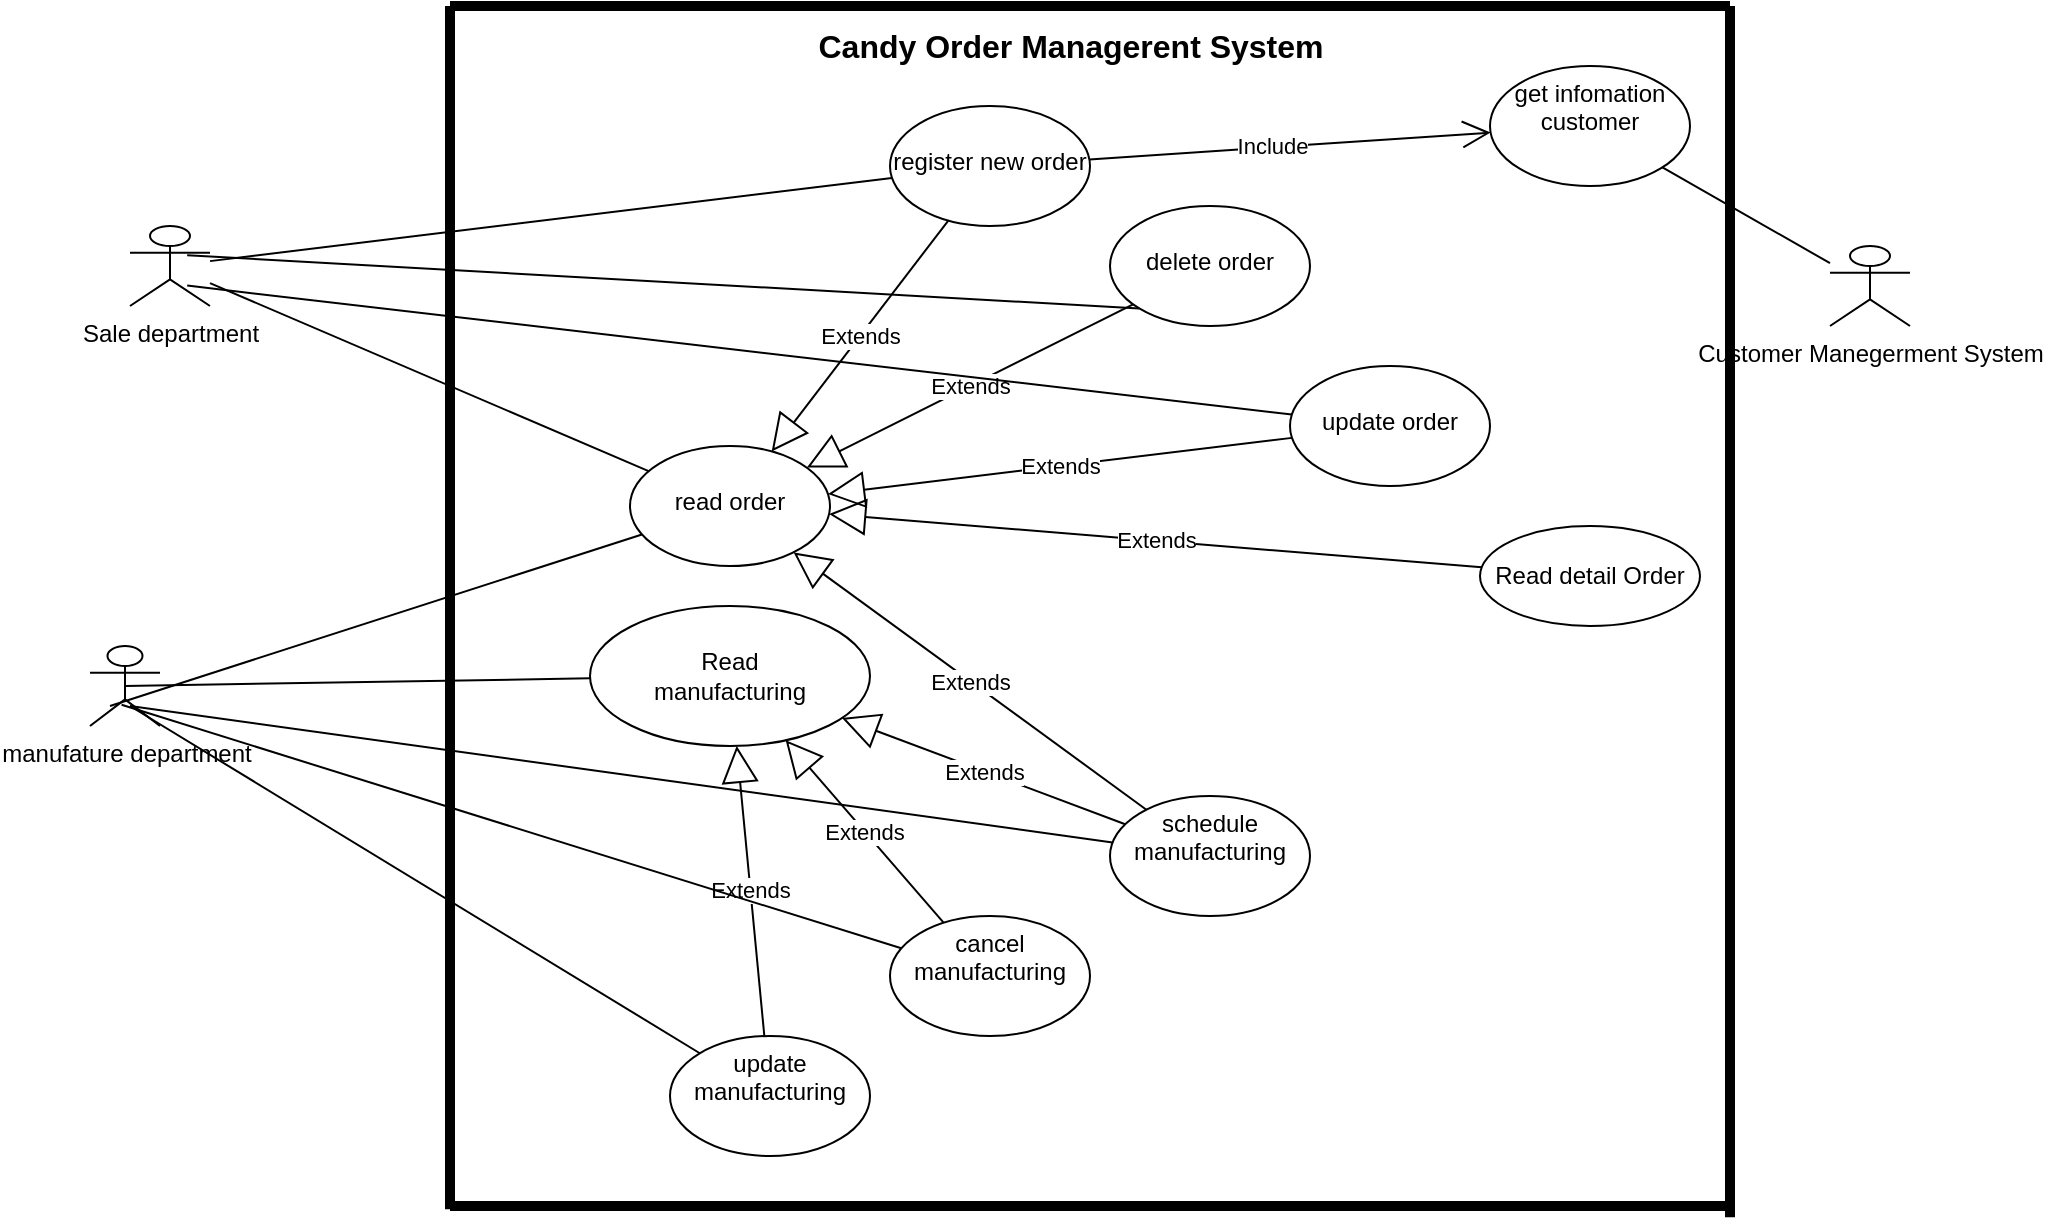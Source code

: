 <mxfile version="14.4.8" type="github">
  <diagram id="qvyRHmw6h1rRHHEIUcTp" name="Page-1">
    <mxGraphModel dx="1865" dy="548" grid="1" gridSize="10" guides="1" tooltips="1" connect="1" arrows="1" fold="1" page="1" pageScale="1" pageWidth="827" pageHeight="1169" math="0" shadow="0">
      <root>
        <mxCell id="0" />
        <mxCell id="1" parent="0" />
        <mxCell id="S6QFJlX5Brz25RzAnuvL-3" value="Sale department" style="shape=umlActor;verticalLabelPosition=bottom;verticalAlign=top;html=1;" parent="1" vertex="1">
          <mxGeometry x="-240" y="150" width="40" height="40" as="geometry" />
        </mxCell>
        <mxCell id="S6QFJlX5Brz25RzAnuvL-13" value="&lt;br&gt;register new order" style="ellipse;whiteSpace=wrap;html=1;verticalAlign=top;" parent="1" vertex="1">
          <mxGeometry x="140" y="90" width="100" height="60" as="geometry" />
        </mxCell>
        <mxCell id="S6QFJlX5Brz25RzAnuvL-15" value="&lt;br&gt;update order" style="ellipse;whiteSpace=wrap;html=1;verticalAlign=top;" parent="1" vertex="1">
          <mxGeometry x="340" y="220" width="100" height="60" as="geometry" />
        </mxCell>
        <mxCell id="S6QFJlX5Brz25RzAnuvL-20" value="&lt;br&gt;delete order" style="ellipse;whiteSpace=wrap;html=1;verticalAlign=top;" parent="1" vertex="1">
          <mxGeometry x="250" y="140" width="100" height="60" as="geometry" />
        </mxCell>
        <mxCell id="S6QFJlX5Brz25RzAnuvL-21" value="&lt;br&gt;read order" style="ellipse;whiteSpace=wrap;html=1;verticalAlign=top;" parent="1" vertex="1">
          <mxGeometry x="10" y="260" width="100" height="60" as="geometry" />
        </mxCell>
        <mxCell id="S6QFJlX5Brz25RzAnuvL-24" value="&lt;div style=&quot;text-align: left&quot;&gt;manufature department&lt;/div&gt;" style="shape=umlActor;verticalLabelPosition=bottom;verticalAlign=top;html=1;" parent="1" vertex="1">
          <mxGeometry x="-260" y="360" width="35" height="40" as="geometry" />
        </mxCell>
        <mxCell id="S6QFJlX5Brz25RzAnuvL-27" value="schedule manufacturing" style="ellipse;whiteSpace=wrap;html=1;verticalAlign=top;" parent="1" vertex="1">
          <mxGeometry x="250" y="435" width="100" height="60" as="geometry" />
        </mxCell>
        <mxCell id="S6QFJlX5Brz25RzAnuvL-29" value="get infomation customer" style="ellipse;whiteSpace=wrap;html=1;verticalAlign=top;" parent="1" vertex="1">
          <mxGeometry x="440" y="70" width="100" height="60" as="geometry" />
        </mxCell>
        <mxCell id="S6QFJlX5Brz25RzAnuvL-31" value="Customer Manegerment System" style="shape=umlActor;verticalLabelPosition=bottom;verticalAlign=top;html=1;" parent="1" vertex="1">
          <mxGeometry x="610" y="160" width="40" height="40" as="geometry" />
        </mxCell>
        <mxCell id="S6QFJlX5Brz25RzAnuvL-35" value="cancel manufacturing" style="ellipse;whiteSpace=wrap;html=1;verticalAlign=top;" parent="1" vertex="1">
          <mxGeometry x="140" y="495" width="100" height="60" as="geometry" />
        </mxCell>
        <mxCell id="S6QFJlX5Brz25RzAnuvL-38" value="update manufacturing" style="ellipse;whiteSpace=wrap;html=1;verticalAlign=top;" parent="1" vertex="1">
          <mxGeometry x="30" y="555" width="100" height="60" as="geometry" />
        </mxCell>
        <mxCell id="S6QFJlX5Brz25RzAnuvL-40" value="Extends" style="endArrow=block;endSize=16;endFill=0;html=1;" parent="1" source="S6QFJlX5Brz25RzAnuvL-15" target="S6QFJlX5Brz25RzAnuvL-21" edge="1">
          <mxGeometry width="160" relative="1" as="geometry">
            <mxPoint x="470" y="230" as="sourcePoint" />
            <mxPoint x="630" y="230" as="targetPoint" />
          </mxGeometry>
        </mxCell>
        <mxCell id="S6QFJlX5Brz25RzAnuvL-44" value="Extends" style="endArrow=block;endSize=16;endFill=0;html=1;" parent="1" source="S6QFJlX5Brz25RzAnuvL-27" target="S6QFJlX5Brz25RzAnuvL-21" edge="1">
          <mxGeometry width="160" relative="1" as="geometry">
            <mxPoint x="360" y="340" as="sourcePoint" />
            <mxPoint x="520" y="340" as="targetPoint" />
          </mxGeometry>
        </mxCell>
        <mxCell id="5wcSOidTX3cQCsojHvAN-2" value="Extends" style="endArrow=block;endSize=16;endFill=0;html=1;" edge="1" parent="1" source="S6QFJlX5Brz25RzAnuvL-13" target="S6QFJlX5Brz25RzAnuvL-21">
          <mxGeometry width="160" relative="1" as="geometry">
            <mxPoint x="10" y="40" as="sourcePoint" />
            <mxPoint x="170" y="40" as="targetPoint" />
          </mxGeometry>
        </mxCell>
        <mxCell id="5wcSOidTX3cQCsojHvAN-4" value="Extends" style="endArrow=block;endSize=16;endFill=0;html=1;" edge="1" parent="1" source="S6QFJlX5Brz25RzAnuvL-20" target="S6QFJlX5Brz25RzAnuvL-21">
          <mxGeometry width="160" relative="1" as="geometry">
            <mxPoint x="-170" y="150" as="sourcePoint" />
            <mxPoint x="-10" y="150" as="targetPoint" />
          </mxGeometry>
        </mxCell>
        <mxCell id="5wcSOidTX3cQCsojHvAN-5" value="Extends" style="endArrow=block;endSize=16;endFill=0;html=1;" edge="1" parent="1" source="S6QFJlX5Brz25RzAnuvL-38" target="5wcSOidTX3cQCsojHvAN-6">
          <mxGeometry width="160" relative="1" as="geometry">
            <mxPoint x="-120" y="530" as="sourcePoint" />
            <mxPoint x="10" y="450" as="targetPoint" />
          </mxGeometry>
        </mxCell>
        <mxCell id="5wcSOidTX3cQCsojHvAN-6" value="Read&lt;br&gt;manufacturing" style="ellipse;whiteSpace=wrap;html=1;" vertex="1" parent="1">
          <mxGeometry x="-10" y="340" width="140" height="70" as="geometry" />
        </mxCell>
        <mxCell id="5wcSOidTX3cQCsojHvAN-7" value="Extends" style="endArrow=block;endSize=16;endFill=0;html=1;" edge="1" parent="1" source="S6QFJlX5Brz25RzAnuvL-35" target="5wcSOidTX3cQCsojHvAN-6">
          <mxGeometry width="160" relative="1" as="geometry">
            <mxPoint x="-130" y="470" as="sourcePoint" />
            <mxPoint x="30" y="470" as="targetPoint" />
          </mxGeometry>
        </mxCell>
        <mxCell id="5wcSOidTX3cQCsojHvAN-8" value="Extends" style="endArrow=block;endSize=16;endFill=0;html=1;" edge="1" parent="1" source="S6QFJlX5Brz25RzAnuvL-27" target="5wcSOidTX3cQCsojHvAN-6">
          <mxGeometry width="160" relative="1" as="geometry">
            <mxPoint x="-100" y="440" as="sourcePoint" />
            <mxPoint x="60" y="440" as="targetPoint" />
          </mxGeometry>
        </mxCell>
        <mxCell id="5wcSOidTX3cQCsojHvAN-10" value="" style="endArrow=open;endFill=1;endSize=12;html=1;" edge="1" parent="1" source="S6QFJlX5Brz25RzAnuvL-13" target="S6QFJlX5Brz25RzAnuvL-29">
          <mxGeometry width="160" relative="1" as="geometry">
            <mxPoint x="-200" y="380" as="sourcePoint" />
            <mxPoint x="-40" y="380" as="targetPoint" />
          </mxGeometry>
        </mxCell>
        <mxCell id="5wcSOidTX3cQCsojHvAN-11" value="Include" style="edgeLabel;html=1;align=center;verticalAlign=middle;resizable=0;points=[];" vertex="1" connectable="0" parent="5wcSOidTX3cQCsojHvAN-10">
          <mxGeometry x="-0.127" y="-4" relative="1" as="geometry">
            <mxPoint x="2.73" y="-4.86" as="offset" />
          </mxGeometry>
        </mxCell>
        <mxCell id="5wcSOidTX3cQCsojHvAN-21" value="" style="endArrow=none;html=1;exitX=0.715;exitY=0.745;exitDx=0;exitDy=0;exitPerimeter=0;" edge="1" parent="1" source="S6QFJlX5Brz25RzAnuvL-3" target="S6QFJlX5Brz25RzAnuvL-15">
          <mxGeometry width="50" height="50" relative="1" as="geometry">
            <mxPoint x="-270" y="320" as="sourcePoint" />
            <mxPoint x="-50" y="330" as="targetPoint" />
          </mxGeometry>
        </mxCell>
        <mxCell id="5wcSOidTX3cQCsojHvAN-22" value="" style="endArrow=none;html=1;entryX=0.715;entryY=0.365;entryDx=0;entryDy=0;entryPerimeter=0;exitX=0;exitY=1;exitDx=0;exitDy=0;" edge="1" parent="1" source="S6QFJlX5Brz25RzAnuvL-20" target="S6QFJlX5Brz25RzAnuvL-3">
          <mxGeometry width="50" height="50" relative="1" as="geometry">
            <mxPoint x="-180" y="330" as="sourcePoint" />
            <mxPoint x="-130" y="280" as="targetPoint" />
          </mxGeometry>
        </mxCell>
        <mxCell id="5wcSOidTX3cQCsojHvAN-23" value="" style="endArrow=none;html=1;" edge="1" parent="1" source="S6QFJlX5Brz25RzAnuvL-13" target="S6QFJlX5Brz25RzAnuvL-3">
          <mxGeometry width="50" height="50" relative="1" as="geometry">
            <mxPoint x="20" y="290" as="sourcePoint" />
            <mxPoint x="-220" y="300" as="targetPoint" />
          </mxGeometry>
        </mxCell>
        <mxCell id="5wcSOidTX3cQCsojHvAN-24" value="" style="endArrow=none;html=1;exitX=0.286;exitY=0.75;exitDx=0;exitDy=0;exitPerimeter=0;" edge="1" parent="1" source="S6QFJlX5Brz25RzAnuvL-24" target="S6QFJlX5Brz25RzAnuvL-21">
          <mxGeometry width="50" height="50" relative="1" as="geometry">
            <mxPoint x="-280" y="300" as="sourcePoint" />
            <mxPoint x="-230" y="250" as="targetPoint" />
          </mxGeometry>
        </mxCell>
        <mxCell id="5wcSOidTX3cQCsojHvAN-25" value="" style="endArrow=none;html=1;" edge="1" parent="1" target="S6QFJlX5Brz25RzAnuvL-27">
          <mxGeometry width="50" height="50" relative="1" as="geometry">
            <mxPoint x="-240" y="390" as="sourcePoint" />
            <mxPoint x="-110" y="260" as="targetPoint" />
          </mxGeometry>
        </mxCell>
        <mxCell id="5wcSOidTX3cQCsojHvAN-26" value="" style="endArrow=none;html=1;exitX=0.451;exitY=0.735;exitDx=0;exitDy=0;exitPerimeter=0;" edge="1" parent="1" source="S6QFJlX5Brz25RzAnuvL-24" target="S6QFJlX5Brz25RzAnuvL-35">
          <mxGeometry width="50" height="50" relative="1" as="geometry">
            <mxPoint x="-220" y="310" as="sourcePoint" />
            <mxPoint x="-170" y="260" as="targetPoint" />
          </mxGeometry>
        </mxCell>
        <mxCell id="5wcSOidTX3cQCsojHvAN-27" value="" style="endArrow=none;html=1;" edge="1" parent="1" target="S6QFJlX5Brz25RzAnuvL-38">
          <mxGeometry width="50" height="50" relative="1" as="geometry">
            <mxPoint x="-240" y="390" as="sourcePoint" />
            <mxPoint x="-230" y="250" as="targetPoint" />
          </mxGeometry>
        </mxCell>
        <mxCell id="5wcSOidTX3cQCsojHvAN-28" value="" style="endArrow=none;html=1;exitX=0.5;exitY=0.5;exitDx=0;exitDy=0;exitPerimeter=0;" edge="1" parent="1" source="S6QFJlX5Brz25RzAnuvL-24" target="5wcSOidTX3cQCsojHvAN-6">
          <mxGeometry width="50" height="50" relative="1" as="geometry">
            <mxPoint x="-210" y="320" as="sourcePoint" />
            <mxPoint x="-160" y="270" as="targetPoint" />
          </mxGeometry>
        </mxCell>
        <mxCell id="5wcSOidTX3cQCsojHvAN-29" value="" style="endArrow=none;html=1;" edge="1" parent="1" source="S6QFJlX5Brz25RzAnuvL-29" target="S6QFJlX5Brz25RzAnuvL-31">
          <mxGeometry width="50" height="50" relative="1" as="geometry">
            <mxPoint x="590" y="300" as="sourcePoint" />
            <mxPoint x="640" y="250" as="targetPoint" />
          </mxGeometry>
        </mxCell>
        <mxCell id="5wcSOidTX3cQCsojHvAN-33" value="" style="endArrow=none;html=1;" edge="1" parent="1" source="S6QFJlX5Brz25RzAnuvL-3" target="S6QFJlX5Brz25RzAnuvL-21">
          <mxGeometry width="50" height="50" relative="1" as="geometry">
            <mxPoint x="-100" y="310" as="sourcePoint" />
            <mxPoint x="-50" y="260" as="targetPoint" />
          </mxGeometry>
        </mxCell>
        <mxCell id="5wcSOidTX3cQCsojHvAN-35" value="Read detail Order" style="ellipse;whiteSpace=wrap;html=1;" vertex="1" parent="1">
          <mxGeometry x="435" y="300" width="110" height="50" as="geometry" />
        </mxCell>
        <mxCell id="5wcSOidTX3cQCsojHvAN-36" value="Extends" style="endArrow=block;endSize=16;endFill=0;html=1;" edge="1" parent="1" source="5wcSOidTX3cQCsojHvAN-35" target="S6QFJlX5Brz25RzAnuvL-21">
          <mxGeometry width="160" relative="1" as="geometry">
            <mxPoint x="620" y="230" as="sourcePoint" />
            <mxPoint x="780" y="230" as="targetPoint" />
          </mxGeometry>
        </mxCell>
        <mxCell id="5wcSOidTX3cQCsojHvAN-39" value="" style="endArrow=none;html=1;strokeWidth=5;" edge="1" parent="1">
          <mxGeometry width="50" height="50" relative="1" as="geometry">
            <mxPoint x="-80" y="641.6" as="sourcePoint" />
            <mxPoint x="-80" y="40" as="targetPoint" />
          </mxGeometry>
        </mxCell>
        <mxCell id="5wcSOidTX3cQCsojHvAN-40" value="" style="endArrow=none;html=1;strokeWidth=5;" edge="1" parent="1">
          <mxGeometry width="50" height="50" relative="1" as="geometry">
            <mxPoint x="-80" y="40" as="sourcePoint" />
            <mxPoint x="560" y="40" as="targetPoint" />
          </mxGeometry>
        </mxCell>
        <mxCell id="5wcSOidTX3cQCsojHvAN-42" value="" style="endArrow=none;html=1;strokeWidth=5;" edge="1" parent="1">
          <mxGeometry width="50" height="50" relative="1" as="geometry">
            <mxPoint x="560" y="645.6" as="sourcePoint" />
            <mxPoint x="560" y="40" as="targetPoint" />
          </mxGeometry>
        </mxCell>
        <mxCell id="5wcSOidTX3cQCsojHvAN-43" value="" style="endArrow=none;html=1;strokeWidth=5;" edge="1" parent="1">
          <mxGeometry width="50" height="50" relative="1" as="geometry">
            <mxPoint x="-80" y="640" as="sourcePoint" />
            <mxPoint x="560" y="640" as="targetPoint" />
          </mxGeometry>
        </mxCell>
        <mxCell id="5wcSOidTX3cQCsojHvAN-44" value="Candy Order Managerent System" style="text;html=1;align=center;verticalAlign=middle;resizable=0;points=[];autosize=1;strokeWidth=1;fontSize=16;fontStyle=1;" vertex="1" parent="1">
          <mxGeometry x="95" y="50" width="270" height="20" as="geometry" />
        </mxCell>
      </root>
    </mxGraphModel>
  </diagram>
</mxfile>

